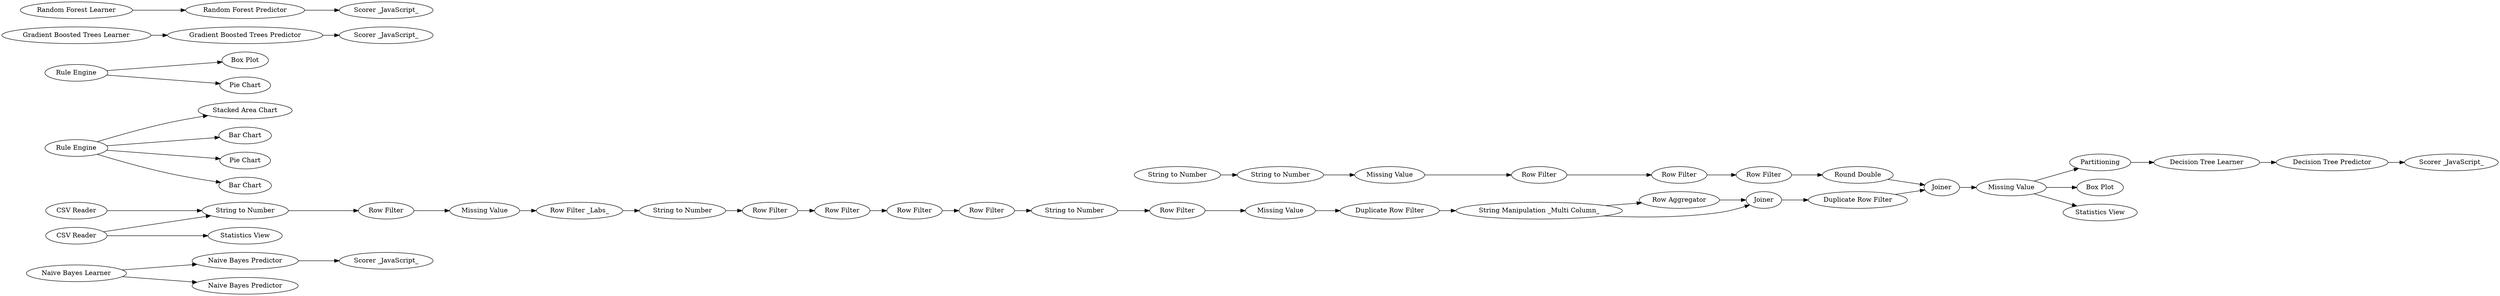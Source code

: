 digraph {
	93 -> 94
	27 -> 50
	42 -> 47
	78 -> 79
	57 -> 58
	59 -> 60
	78 -> 108
	80 -> 85
	26 -> 32
	43 -> 27
	78 -> 84
	53 -> 40
	40 -> 52
	41 -> 31
	54 -> 55
	24 -> 32
	69 -> 70
	55 -> 67
	91 -> 93
	58 -> 59
	55 -> 86
	91 -> 92
	32 -> 43
	48 -> 49
	49 -> 51
	63 -> 62
	47 -> 49
	37 -> 53
	62 -> 54
	50 -> 41
	61 -> 63
	78 -> 107
	47 -> 48
	31 -> 36
	52 -> 44
	36 -> 37
	51 -> 54
	60 -> 61
	67 -> 69
	70 -> 71
	89 -> 90
	74 -> 73
	55 -> 99
	88 -> 89
	44 -> 42
	24 -> 98
	80 -> 81
	73 -> 75
	91 [label="Naive Bayes Learner"]
	27 [label="Missing Value"]
	57 [label="String to Number"]
	55 [label="Missing Value"]
	79 [label="Stacked Area Chart"]
	89 [label="Gradient Boosted Trees Predictor"]
	52 [label="Row Filter"]
	26 [label="CSV Reader"]
	58 [label="String to Number"]
	74 [label="Random Forest Learner"]
	108 [label="Bar Chart"]
	78 [label="Rule Engine"]
	24 [label="CSV Reader"]
	92 [label="Naive Bayes Predictor"]
	84 [label="Pie Chart"]
	49 [label=Joiner]
	41 [label="String to Number"]
	98 [label="Statistics View"]
	31 [label="Row Filter"]
	51 [label="Duplicate Row Filter"]
	54 [label=Joiner]
	75 [label="Scorer _JavaScript_"]
	85 [label="Box Plot"]
	59 [label="Missing Value"]
	86 [label="Box Plot"]
	48 [label="Row Aggregator"]
	50 [label="Row Filter _Labs_"]
	90 [label="Scorer _JavaScript_"]
	42 [label="Duplicate Row Filter"]
	53 [label="Row Filter"]
	67 [label=Partitioning]
	47 [label="String Manipulation _Multi Column_"]
	61 [label="Row Filter"]
	63 [label="Row Filter"]
	93 [label="Naive Bayes Predictor"]
	60 [label="Row Filter"]
	81 [label="Pie Chart"]
	94 [label="Scorer _JavaScript_"]
	107 [label="Bar Chart"]
	99 [label="Statistics View"]
	43 [label="Row Filter"]
	44 [label="Missing Value"]
	62 [label="Round Double"]
	70 [label="Decision Tree Predictor"]
	71 [label="Scorer _JavaScript_"]
	69 [label="Decision Tree Learner"]
	36 [label="Row Filter"]
	88 [label="Gradient Boosted Trees Learner"]
	40 [label="String to Number"]
	80 [label="Rule Engine"]
	73 [label="Random Forest Predictor"]
	32 [label="String to Number"]
	37 [label="Row Filter"]
	rankdir=LR
}
